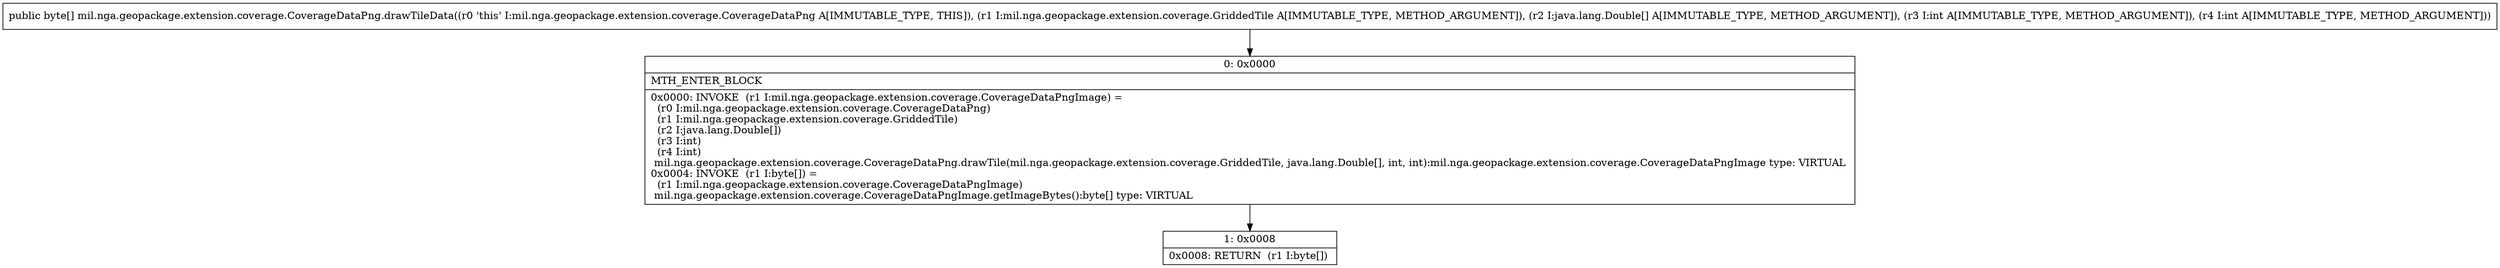digraph "CFG formil.nga.geopackage.extension.coverage.CoverageDataPng.drawTileData(Lmil\/nga\/geopackage\/extension\/coverage\/GriddedTile;[Ljava\/lang\/Double;II)[B" {
Node_0 [shape=record,label="{0\:\ 0x0000|MTH_ENTER_BLOCK\l|0x0000: INVOKE  (r1 I:mil.nga.geopackage.extension.coverage.CoverageDataPngImage) = \l  (r0 I:mil.nga.geopackage.extension.coverage.CoverageDataPng)\l  (r1 I:mil.nga.geopackage.extension.coverage.GriddedTile)\l  (r2 I:java.lang.Double[])\l  (r3 I:int)\l  (r4 I:int)\l mil.nga.geopackage.extension.coverage.CoverageDataPng.drawTile(mil.nga.geopackage.extension.coverage.GriddedTile, java.lang.Double[], int, int):mil.nga.geopackage.extension.coverage.CoverageDataPngImage type: VIRTUAL \l0x0004: INVOKE  (r1 I:byte[]) = \l  (r1 I:mil.nga.geopackage.extension.coverage.CoverageDataPngImage)\l mil.nga.geopackage.extension.coverage.CoverageDataPngImage.getImageBytes():byte[] type: VIRTUAL \l}"];
Node_1 [shape=record,label="{1\:\ 0x0008|0x0008: RETURN  (r1 I:byte[]) \l}"];
MethodNode[shape=record,label="{public byte[] mil.nga.geopackage.extension.coverage.CoverageDataPng.drawTileData((r0 'this' I:mil.nga.geopackage.extension.coverage.CoverageDataPng A[IMMUTABLE_TYPE, THIS]), (r1 I:mil.nga.geopackage.extension.coverage.GriddedTile A[IMMUTABLE_TYPE, METHOD_ARGUMENT]), (r2 I:java.lang.Double[] A[IMMUTABLE_TYPE, METHOD_ARGUMENT]), (r3 I:int A[IMMUTABLE_TYPE, METHOD_ARGUMENT]), (r4 I:int A[IMMUTABLE_TYPE, METHOD_ARGUMENT])) }"];
MethodNode -> Node_0;
Node_0 -> Node_1;
}

